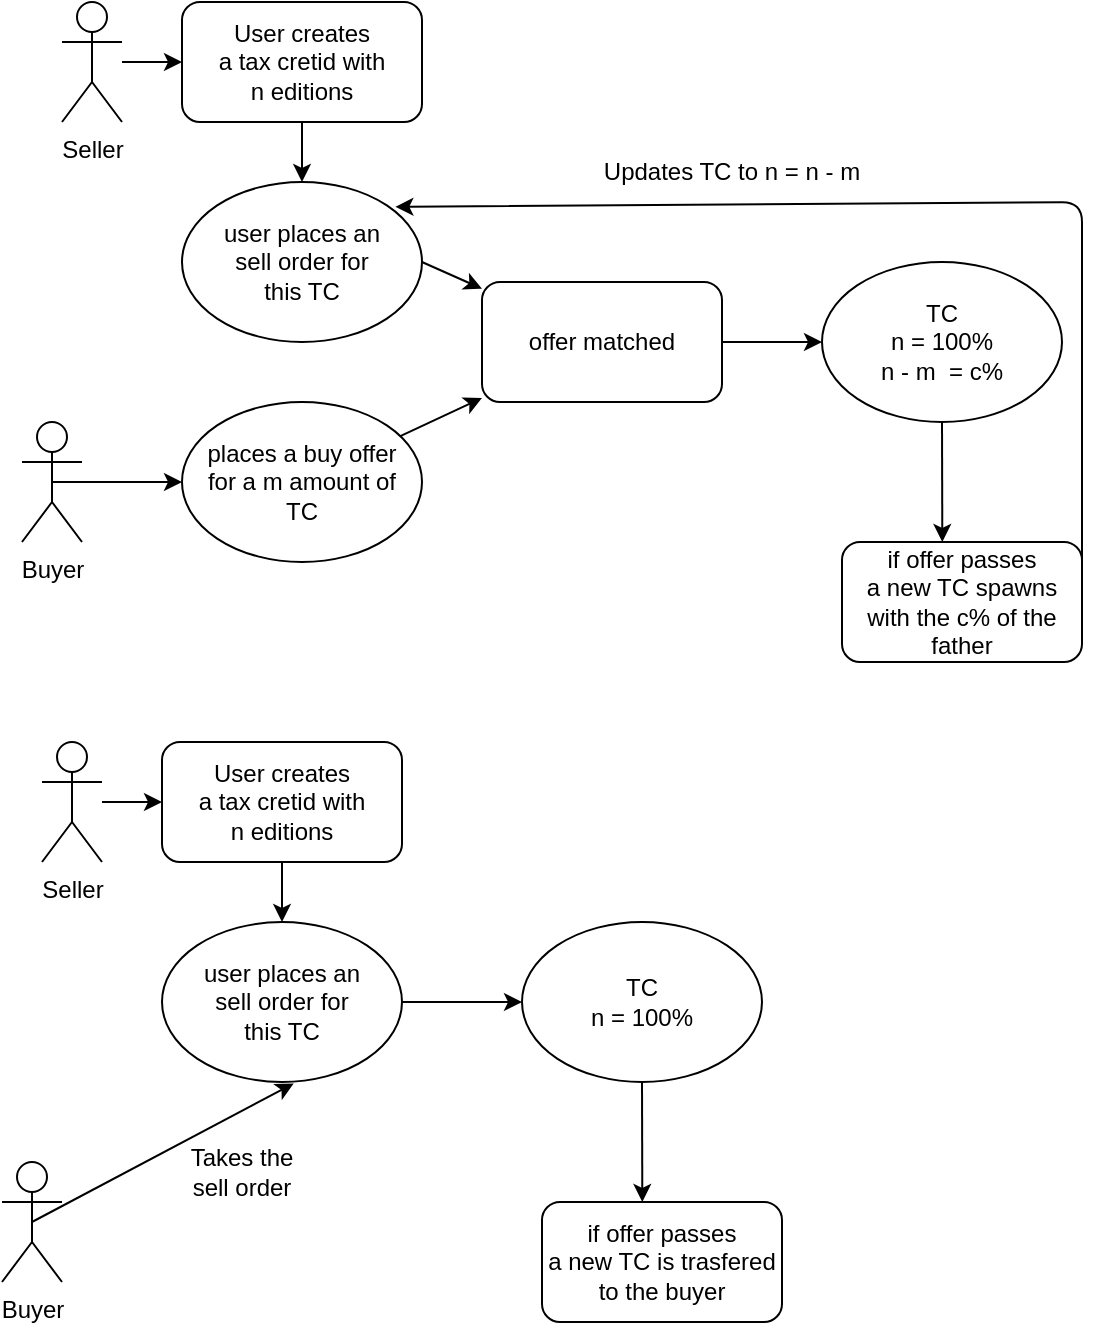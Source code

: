 <mxfile><diagram id="2qktoTp6xuHNVyL5OBEX" name="Page-1"><mxGraphModel dx="1171" dy="760" grid="1" gridSize="10" guides="1" tooltips="1" connect="1" arrows="1" fold="1" page="1" pageScale="1" pageWidth="850" pageHeight="1100" math="0" shadow="0"><root><mxCell id="0"/><mxCell id="1" parent="0"/><mxCell id="2" style="edgeStyle=none;html=1;entryX=0.5;entryY=0;entryDx=0;entryDy=0;" edge="1" parent="1" source="3" target="5"><mxGeometry relative="1" as="geometry"/></mxCell><mxCell id="3" value="User creates&lt;br&gt;a tax cretid with&lt;br&gt;n editions" style="rounded=1;whiteSpace=wrap;html=1;" vertex="1" parent="1"><mxGeometry x="160" y="140" width="120" height="60" as="geometry"/></mxCell><mxCell id="4" style="edgeStyle=none;html=1;exitX=1;exitY=0.5;exitDx=0;exitDy=0;" edge="1" parent="1" source="5" target="13"><mxGeometry relative="1" as="geometry"/></mxCell><mxCell id="5" value="user places an&lt;br&gt;sell order for&lt;br&gt;this TC" style="ellipse;whiteSpace=wrap;html=1;" vertex="1" parent="1"><mxGeometry x="160" y="230" width="120" height="80" as="geometry"/></mxCell><mxCell id="6" style="edgeStyle=none;html=1;exitX=0.5;exitY=0.5;exitDx=0;exitDy=0;exitPerimeter=0;entryX=0;entryY=0.5;entryDx=0;entryDy=0;" edge="1" parent="1" source="7" target="11"><mxGeometry relative="1" as="geometry"/></mxCell><mxCell id="7" value="Buyer" style="shape=umlActor;verticalLabelPosition=bottom;verticalAlign=top;html=1;outlineConnect=0;" vertex="1" parent="1"><mxGeometry x="80" y="350" width="30" height="60" as="geometry"/></mxCell><mxCell id="8" style="edgeStyle=none;html=1;entryX=0;entryY=0.5;entryDx=0;entryDy=0;" edge="1" parent="1" source="9" target="3"><mxGeometry relative="1" as="geometry"/></mxCell><mxCell id="9" value="Seller" style="shape=umlActor;verticalLabelPosition=bottom;verticalAlign=top;html=1;outlineConnect=0;" vertex="1" parent="1"><mxGeometry x="100" y="140" width="30" height="60" as="geometry"/></mxCell><mxCell id="10" style="edgeStyle=none;html=1;" edge="1" parent="1" source="11" target="13"><mxGeometry relative="1" as="geometry"/></mxCell><mxCell id="11" value="places a buy offer&lt;br&gt;for a m amount of&lt;br&gt;TC" style="ellipse;whiteSpace=wrap;html=1;" vertex="1" parent="1"><mxGeometry x="160" y="340" width="120" height="80" as="geometry"/></mxCell><mxCell id="12" style="edgeStyle=none;html=1;exitX=1;exitY=0.5;exitDx=0;exitDy=0;entryX=0;entryY=0.5;entryDx=0;entryDy=0;" edge="1" parent="1" source="13" target="15"><mxGeometry relative="1" as="geometry"/></mxCell><mxCell id="13" value="offer matched" style="rounded=1;whiteSpace=wrap;html=1;" vertex="1" parent="1"><mxGeometry x="310" y="280" width="120" height="60" as="geometry"/></mxCell><mxCell id="14" style="edgeStyle=none;html=1;exitX=0.5;exitY=1;exitDx=0;exitDy=0;entryX=0.418;entryY=0;entryDx=0;entryDy=0;entryPerimeter=0;" edge="1" parent="1" source="15" target="17"><mxGeometry relative="1" as="geometry"/></mxCell><mxCell id="15" value="TC &lt;br&gt;n = 100%&lt;br&gt;n - m&amp;nbsp; = c%" style="ellipse;whiteSpace=wrap;html=1;" vertex="1" parent="1"><mxGeometry x="480" y="270" width="120" height="80" as="geometry"/></mxCell><mxCell id="16" style="edgeStyle=none;html=1;exitX=1;exitY=0.5;exitDx=0;exitDy=0;entryX=0.889;entryY=0.155;entryDx=0;entryDy=0;entryPerimeter=0;" edge="1" parent="1" source="17" target="5"><mxGeometry relative="1" as="geometry"><Array as="points"><mxPoint x="610" y="240"/></Array></mxGeometry></mxCell><mxCell id="17" value="if offer passes&lt;br&gt;a new TC spawns with the c% of the father" style="rounded=1;whiteSpace=wrap;html=1;" vertex="1" parent="1"><mxGeometry x="490" y="410" width="120" height="60" as="geometry"/></mxCell><mxCell id="18" style="edgeStyle=none;html=1;entryX=0.5;entryY=0;entryDx=0;entryDy=0;" edge="1" parent="1" source="19" target="20"><mxGeometry relative="1" as="geometry"/></mxCell><mxCell id="19" value="User creates&lt;br&gt;a tax cretid with&lt;br&gt;n editions" style="rounded=1;whiteSpace=wrap;html=1;" vertex="1" parent="1"><mxGeometry x="150" y="510" width="120" height="60" as="geometry"/></mxCell><mxCell id="20" value="user places an&lt;br&gt;sell order for&lt;br&gt;this TC" style="ellipse;whiteSpace=wrap;html=1;" vertex="1" parent="1"><mxGeometry x="150" y="600" width="120" height="80" as="geometry"/></mxCell><mxCell id="21" style="edgeStyle=none;html=1;exitX=0.5;exitY=0.5;exitDx=0;exitDy=0;exitPerimeter=0;entryX=0.549;entryY=1.009;entryDx=0;entryDy=0;entryPerimeter=0;" edge="1" parent="1" source="22" target="20"><mxGeometry relative="1" as="geometry"><mxPoint x="150" y="750" as="targetPoint"/></mxGeometry></mxCell><mxCell id="22" value="Buyer" style="shape=umlActor;verticalLabelPosition=bottom;verticalAlign=top;html=1;outlineConnect=0;" vertex="1" parent="1"><mxGeometry x="70" y="720" width="30" height="60" as="geometry"/></mxCell><mxCell id="23" style="edgeStyle=none;html=1;entryX=0;entryY=0.5;entryDx=0;entryDy=0;" edge="1" parent="1" source="24" target="19"><mxGeometry relative="1" as="geometry"/></mxCell><mxCell id="24" value="Seller" style="shape=umlActor;verticalLabelPosition=bottom;verticalAlign=top;html=1;outlineConnect=0;" vertex="1" parent="1"><mxGeometry x="90" y="510" width="30" height="60" as="geometry"/></mxCell><mxCell id="25" style="edgeStyle=none;html=1;exitX=1;exitY=0.5;exitDx=0;exitDy=0;entryX=0;entryY=0.5;entryDx=0;entryDy=0;" edge="1" parent="1" source="20" target="27"><mxGeometry relative="1" as="geometry"><mxPoint x="420" y="680" as="sourcePoint"/></mxGeometry></mxCell><mxCell id="26" style="edgeStyle=none;html=1;exitX=0.5;exitY=1;exitDx=0;exitDy=0;entryX=0.418;entryY=0;entryDx=0;entryDy=0;entryPerimeter=0;" edge="1" parent="1" source="27" target="28"><mxGeometry relative="1" as="geometry"/></mxCell><mxCell id="27" value="TC &lt;br&gt;n = 100%" style="ellipse;whiteSpace=wrap;html=1;" vertex="1" parent="1"><mxGeometry x="330" y="600" width="120" height="80" as="geometry"/></mxCell><mxCell id="28" value="if offer passes&lt;br&gt;a new TC is trasfered to the buyer" style="rounded=1;whiteSpace=wrap;html=1;" vertex="1" parent="1"><mxGeometry x="340" y="740" width="120" height="60" as="geometry"/></mxCell><mxCell id="29" value="Takes the sell order" style="text;html=1;strokeColor=none;fillColor=none;align=center;verticalAlign=middle;whiteSpace=wrap;rounded=0;" vertex="1" parent="1"><mxGeometry x="160" y="710" width="60" height="30" as="geometry"/></mxCell><mxCell id="30" value="Updates TC to n = n - m" style="text;html=1;strokeColor=none;fillColor=none;align=center;verticalAlign=middle;whiteSpace=wrap;rounded=0;" vertex="1" parent="1"><mxGeometry x="360" y="210" width="150" height="30" as="geometry"/></mxCell></root></mxGraphModel></diagram></mxfile>